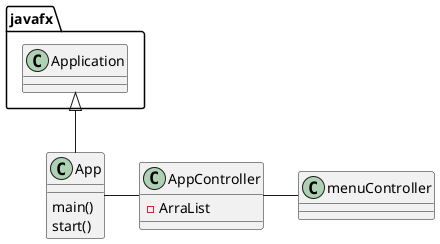 @startuml
'https://plantuml.com/sequence-diagram

class App{
    main()
    start()
}

class AppController{
    - ArraList
}

class menuController{

}

javafx.Application <|-- App

App -  AppController
AppController - menuController
@enduml